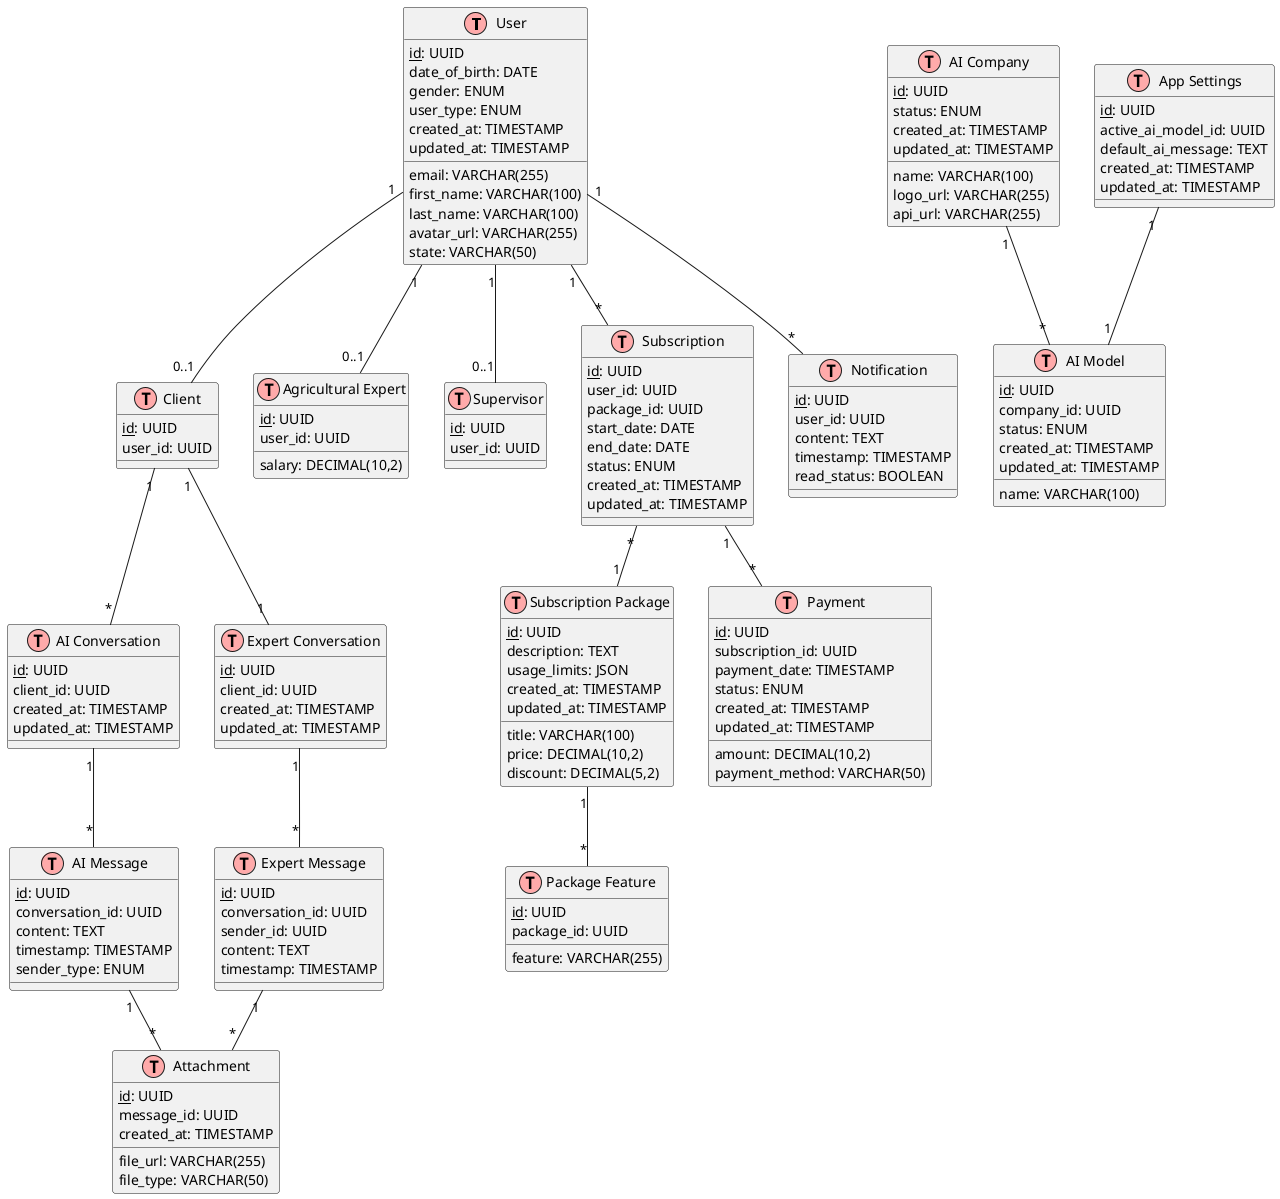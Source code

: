 @startuml
!define TABLE(name,desc) class name as "desc" << (T,#FFAAAA) >>
!define PK(x) <u>x</u>
!define FK(x) x

' User-related entities
TABLE(User, "User") {
  PK(id): UUID
  email: VARCHAR(255)
  first_name: VARCHAR(100)
  last_name: VARCHAR(100)
  avatar_url: VARCHAR(255)
  date_of_birth: DATE
  state: VARCHAR(50)
  gender: ENUM
  user_type: ENUM
  created_at: TIMESTAMP
  updated_at: TIMESTAMP
}

TABLE(Client, "Client") {
  PK(id): UUID
  FK(user_id): UUID
}

TABLE(AgriculturalExpert, "Agricultural Expert") {
  PK(id): UUID
  FK(user_id): UUID
  salary: DECIMAL(10,2)
}

TABLE(Supervisor, "Supervisor") {
  PK(id): UUID
  FK(user_id): UUID
}

' Subscription-related entities
TABLE(Subscription, "Subscription") {
  PK(id): UUID
  FK(user_id): UUID
  FK(package_id): UUID
  start_date: DATE
  end_date: DATE
  status: ENUM
  created_at: TIMESTAMP
  updated_at: TIMESTAMP
}

TABLE(SubscriptionPackage, "Subscription Package") {
  PK(id): UUID
  title: VARCHAR(100)
  description: TEXT
  price: DECIMAL(10,2)
  usage_limits: JSON
  discount: DECIMAL(5,2)
  created_at: TIMESTAMP
  updated_at: TIMESTAMP
}

TABLE(PackageFeature, "Package Feature") {
  PK(id): UUID
  FK(package_id): UUID
  feature: VARCHAR(255)
}

TABLE(Payment, "Payment") {
  PK(id): UUID
  FK(subscription_id): UUID
  amount: DECIMAL(10,2)
  payment_date: TIMESTAMP
  payment_method: VARCHAR(50)
  status: ENUM
  created_at: TIMESTAMP
  updated_at: TIMESTAMP
}

' Conversation-related entities
TABLE(AIConversation, "AI Conversation") {
  PK(id): UUID
  FK(client_id): UUID
  created_at: TIMESTAMP
  updated_at: TIMESTAMP
}

TABLE(AIMessage, "AI Message") {
  PK(id): UUID
  FK(conversation_id): UUID
  content: TEXT
  timestamp: TIMESTAMP
  sender_type: ENUM
}

TABLE(ExpertConversation, "Expert Conversation") {
  PK(id): UUID
  FK(client_id): UUID
  created_at: TIMESTAMP
  updated_at: TIMESTAMP
}

TABLE(ExpertMessage, "Expert Message") {
  PK(id): UUID
  FK(conversation_id): UUID
  FK(sender_id): UUID
  content: TEXT
  timestamp: TIMESTAMP
}

' Attachment-related entities
TABLE(Attachment, "Attachment") {
  PK(id): UUID
  FK(message_id): UUID
  file_url: VARCHAR(255)
  file_type: VARCHAR(50)
  created_at: TIMESTAMP
}

' AI-related entities
TABLE(AICompany, "AI Company") {
  PK(id): UUID
  name: VARCHAR(100)
  logo_url: VARCHAR(255)
  api_url: VARCHAR(255)
  status: ENUM
  created_at: TIMESTAMP
  updated_at: TIMESTAMP
}

TABLE(AIModel, "AI Model") {
  PK(id): UUID
  FK(company_id): UUID
  name: VARCHAR(100)
  status: ENUM
  created_at: TIMESTAMP
  updated_at: TIMESTAMP
}

' Notification-related entities
TABLE(Notification, "Notification") {
  PK(id): UUID
  FK(user_id): UUID
  content: TEXT
  timestamp: TIMESTAMP
  read_status: BOOLEAN
}

' Application settings
TABLE(AppSettings, "App Settings") {
  PK(id): UUID
  FK(active_ai_model_id): UUID
  default_ai_message: TEXT
  created_at: TIMESTAMP
  updated_at: TIMESTAMP
}

' Relationships
User "1" -- "0..1" Client
User "1" -- "0..1" AgriculturalExpert
User "1" -- "0..1" Supervisor
User "1" -- "*" Subscription
Subscription "*" -- "1" SubscriptionPackage
SubscriptionPackage "1" -- "*" PackageFeature
Subscription "1" -- "*" Payment
Client "1" -- "*" AIConversation
AIConversation "1" -- "*" AIMessage
Client "1" -- "1" ExpertConversation
ExpertConversation "1" -- "*" ExpertMessage
AIMessage "1" -- "*" Attachment
ExpertMessage "1" -- "*" Attachment
AICompany "1" -- "*" AIModel
User "1" -- "*" Notification
AppSettings "1" -- "1" AIModel
@enduml